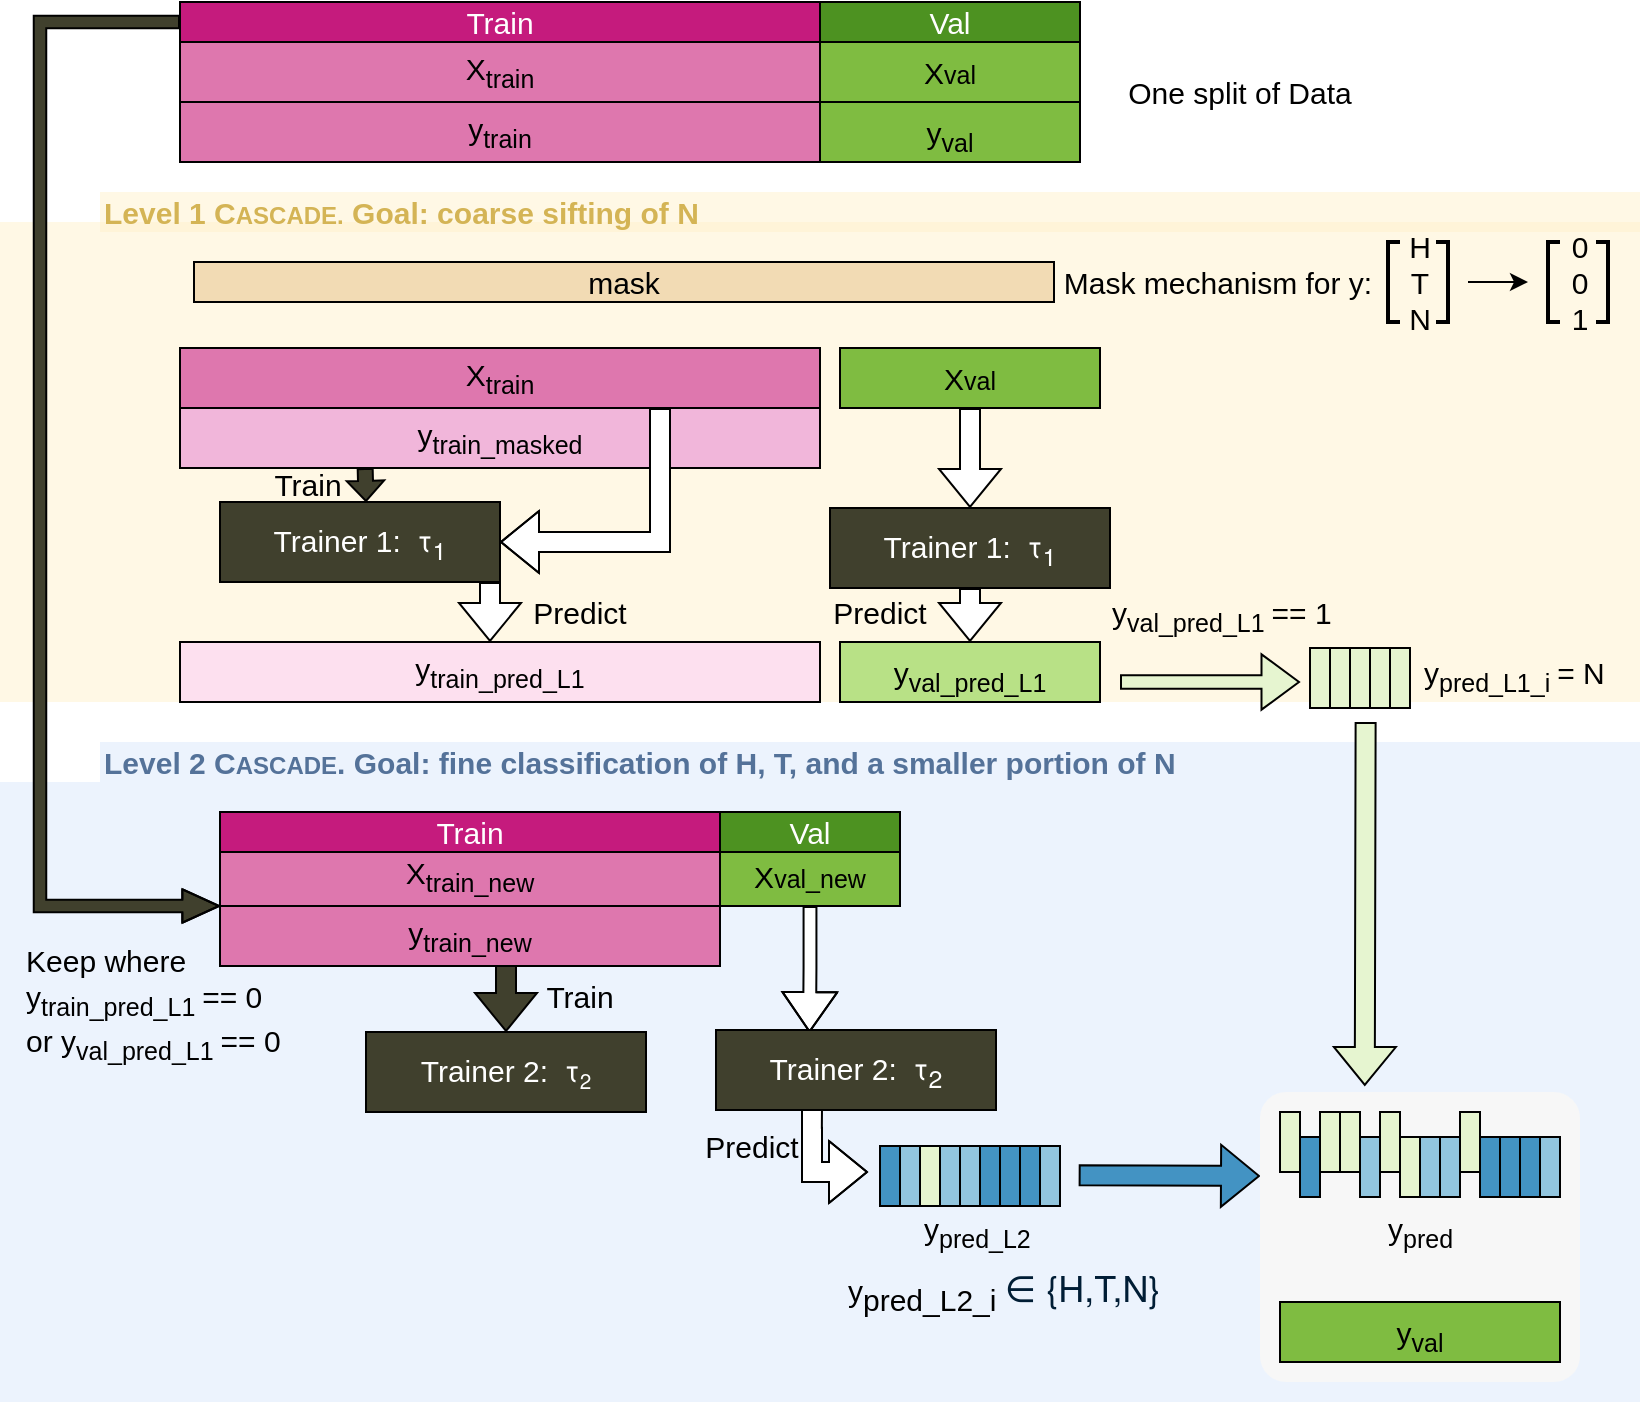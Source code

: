 <mxfile version="26.2.14">
  <diagram name="Page-1" id="dWAUJKyAPUHqVSD2c30o">
    <mxGraphModel dx="1234" dy="832" grid="1" gridSize="10" guides="1" tooltips="1" connect="1" arrows="1" fold="1" page="1" pageScale="1" pageWidth="850" pageHeight="1100" math="0" shadow="0">
      <root>
        <mxCell id="0" />
        <mxCell id="1" parent="0" />
        <mxCell id="XmK-ISircZ31_cJlSy5G-73" value="" style="rounded=1;whiteSpace=wrap;html=1;arcSize=0;fillColor=#dae8fc;strokeColor=none;opacity=50;" parent="1" vertex="1">
          <mxGeometry y="420" width="820" height="310" as="geometry" />
        </mxCell>
        <mxCell id="XmK-ISircZ31_cJlSy5G-74" value="Level 2 C&lt;font&gt;&lt;font style=&quot;font-size: 12px;&quot;&gt;ASCADE&lt;/font&gt;. Goal: fine classification of H, T, and a smaller portion of N&lt;/font&gt;" style="text;html=1;align=left;verticalAlign=middle;whiteSpace=wrap;rounded=0;fillColor=#dae8fc;strokeColor=none;opacity=50;fontStyle=1;fontColor=#547299;fontSize=15;" parent="1" vertex="1">
          <mxGeometry x="50" y="400" width="770" height="20" as="geometry" />
        </mxCell>
        <mxCell id="XmK-ISircZ31_cJlSy5G-71" value="" style="rounded=1;whiteSpace=wrap;html=1;arcSize=0;fillColor=#fff2cc;strokeColor=none;opacity=50;" parent="1" vertex="1">
          <mxGeometry y="140" width="820" height="240" as="geometry" />
        </mxCell>
        <mxCell id="XmK-ISircZ31_cJlSy5G-3" value="Train" style="rounded=0;whiteSpace=wrap;html=1;fillColor=#C51B7D;fontColor=#FFFFFF;strokeColor=default;fontSize=15;" parent="1" vertex="1">
          <mxGeometry x="90" y="30" width="320" height="20" as="geometry" />
        </mxCell>
        <mxCell id="XmK-ISircZ31_cJlSy5G-5" value="Val" style="rounded=0;whiteSpace=wrap;html=1;fillColor=#4D9221;fontColor=#FFFFFF;strokeColor=default;fontSize=15;gradientColor=none;" parent="1" vertex="1">
          <mxGeometry x="410" y="30" width="130" height="20" as="geometry" />
        </mxCell>
        <mxCell id="XmK-ISircZ31_cJlSy5G-7" value="mask" style="rounded=0;whiteSpace=wrap;html=1;fontSize=15;fillColor=#F2DBB4;" parent="1" vertex="1">
          <mxGeometry x="97" y="160" width="430" height="20" as="geometry" />
        </mxCell>
        <mxCell id="XmK-ISircZ31_cJlSy5G-8" value="Mask mechanism for y:" style="text;html=1;align=center;verticalAlign=middle;whiteSpace=wrap;rounded=0;fontSize=15;" parent="1" vertex="1">
          <mxGeometry x="529" y="155" width="160" height="30" as="geometry" />
        </mxCell>
        <mxCell id="XmK-ISircZ31_cJlSy5G-9" value="" style="strokeWidth=2;html=1;shape=mxgraph.flowchart.annotation_1;align=left;pointerEvents=1;" parent="1" vertex="1">
          <mxGeometry x="694" y="150" width="6" height="40" as="geometry" />
        </mxCell>
        <mxCell id="XmK-ISircZ31_cJlSy5G-11" value="H&lt;div&gt;T&lt;/div&gt;&lt;div&gt;N&lt;/div&gt;" style="text;html=1;align=center;verticalAlign=middle;whiteSpace=wrap;rounded=0;fontSize=15;" parent="1" vertex="1">
          <mxGeometry x="680" y="155" width="60" height="30" as="geometry" />
        </mxCell>
        <mxCell id="XmK-ISircZ31_cJlSy5G-13" value="" style="strokeWidth=2;html=1;shape=mxgraph.flowchart.annotation_1;align=left;pointerEvents=1;rotation=-180;" parent="1" vertex="1">
          <mxGeometry x="718" y="150" width="6" height="40" as="geometry" />
        </mxCell>
        <mxCell id="XmK-ISircZ31_cJlSy5G-14" value="" style="strokeWidth=2;html=1;shape=mxgraph.flowchart.annotation_1;align=left;pointerEvents=1;" parent="1" vertex="1">
          <mxGeometry x="774" y="150" width="6" height="40" as="geometry" />
        </mxCell>
        <mxCell id="XmK-ISircZ31_cJlSy5G-15" value="0&lt;div&gt;0&lt;/div&gt;&lt;div&gt;1&lt;/div&gt;" style="text;html=1;align=center;verticalAlign=middle;whiteSpace=wrap;rounded=0;fontSize=15;" parent="1" vertex="1">
          <mxGeometry x="760" y="155" width="60" height="30" as="geometry" />
        </mxCell>
        <mxCell id="XmK-ISircZ31_cJlSy5G-16" value="" style="strokeWidth=2;html=1;shape=mxgraph.flowchart.annotation_1;align=left;pointerEvents=1;rotation=-180;fontSize=15;" parent="1" vertex="1">
          <mxGeometry x="798" y="150" width="6" height="40" as="geometry" />
        </mxCell>
        <mxCell id="XmK-ISircZ31_cJlSy5G-17" value="" style="endArrow=classic;html=1;rounded=0;entryX=0;entryY=0.5;entryDx=0;entryDy=0;" parent="1" edge="1">
          <mxGeometry width="50" height="50" relative="1" as="geometry">
            <mxPoint x="734" y="170" as="sourcePoint" />
            <mxPoint x="764" y="170" as="targetPoint" />
          </mxGeometry>
        </mxCell>
        <mxCell id="WY-bexpHM8N3G8zlpBjD-25" style="edgeStyle=orthogonalEdgeStyle;rounded=0;orthogonalLoop=1;jettySize=auto;html=1;exitX=1;exitY=1;exitDx=0;exitDy=0;entryX=0.5;entryY=0;entryDx=0;entryDy=0;shape=flexArrow;fillColor=default;" parent="1" edge="1">
          <mxGeometry relative="1" as="geometry">
            <mxPoint x="245" y="320" as="sourcePoint" />
            <mxPoint x="245" y="350" as="targetPoint" />
          </mxGeometry>
        </mxCell>
        <mxCell id="XmK-ISircZ31_cJlSy5G-18" value="Trainer 1:&amp;nbsp;&lt;span style=&quot;text-align: start; caret-color: rgb(0, 29, 53); font-family: &amp;quot;Google Sans&amp;quot;, &amp;quot;Helvetica Neue&amp;quot;, sans-serif;&quot;&gt;&amp;nbsp;τ&lt;sub&gt;1&lt;/sub&gt;&lt;/span&gt;" style="rounded=0;whiteSpace=wrap;html=1;fillColor=#40402D;fontColor=#FFFFFF;strokeColor=default;labelBackgroundColor=none;fontSize=15;gradientColor=none;" parent="1" vertex="1">
          <mxGeometry x="110" y="280" width="140" height="40" as="geometry" />
        </mxCell>
        <mxCell id="WY-bexpHM8N3G8zlpBjD-24" style="edgeStyle=orthogonalEdgeStyle;rounded=0;orthogonalLoop=1;jettySize=auto;html=1;entryX=0;entryY=0;entryDx=0;entryDy=0;shape=flexArrow;fillColor=#40402D;width=6.25;endSize=5.779;endWidth=9.479;exitX=0;exitY=0.5;exitDx=0;exitDy=0;" parent="1" source="XmK-ISircZ31_cJlSy5G-3" target="XmK-ISircZ31_cJlSy5G-32" edge="1">
          <mxGeometry relative="1" as="geometry">
            <mxPoint x="80" y="40" as="sourcePoint" />
            <Array as="points">
              <mxPoint x="20" y="40" />
              <mxPoint x="20" y="482" />
            </Array>
          </mxGeometry>
        </mxCell>
        <mxCell id="XmK-ISircZ31_cJlSy5G-19" value="X&lt;sub&gt;train&lt;/sub&gt;" style="rounded=0;whiteSpace=wrap;html=1;fillColor=#DE77AE;fontColor=#000000;strokeColor=default;fontSize=15;" parent="1" vertex="1">
          <mxGeometry x="90" y="50" width="320" height="30" as="geometry" />
        </mxCell>
        <mxCell id="XmK-ISircZ31_cJlSy5G-20" value="y&lt;sub&gt;train&lt;/sub&gt;" style="rounded=0;whiteSpace=wrap;html=1;fillColor=#DE77AE;fontColor=#000000;strokeColor=default;fontSize=15;" parent="1" vertex="1">
          <mxGeometry x="90" y="80" width="320" height="30" as="geometry" />
        </mxCell>
        <mxCell id="XmK-ISircZ31_cJlSy5G-21" value="X&lt;span style=&quot;font-size: 12.5px;&quot;&gt;val&lt;/span&gt;" style="rounded=0;whiteSpace=wrap;html=1;fillColor=#7FBC41;fontColor=#000000;strokeColor=default;fontSize=15;" parent="1" vertex="1">
          <mxGeometry x="410" y="50" width="130" height="30" as="geometry" />
        </mxCell>
        <mxCell id="XmK-ISircZ31_cJlSy5G-22" value="&lt;sub&gt;&lt;span style=&quot;font-size: 15px;&quot;&gt;y&lt;sub&gt;val&lt;/sub&gt;&lt;/span&gt;&lt;/sub&gt;" style="rounded=0;whiteSpace=wrap;html=1;fillColor=#7FBC41;fontColor=#000000;strokeColor=default;fontSize=15;" parent="1" vertex="1">
          <mxGeometry x="410" y="80" width="130" height="30" as="geometry" />
        </mxCell>
        <mxCell id="XmK-ISircZ31_cJlSy5G-23" value="y&lt;sub&gt;train_masked&lt;/sub&gt;" style="rounded=0;whiteSpace=wrap;html=1;fillColor=#F1B6DA;fontColor=#000000;strokeColor=default;fontSize=15;" parent="1" vertex="1">
          <mxGeometry x="90" y="233" width="320" height="30" as="geometry" />
        </mxCell>
        <mxCell id="XmK-ISircZ31_cJlSy5G-25" value="One split of Data" style="text;html=1;align=center;verticalAlign=middle;whiteSpace=wrap;rounded=0;fontSize=15;" parent="1" vertex="1">
          <mxGeometry x="550" y="60" width="140" height="30" as="geometry" />
        </mxCell>
        <mxCell id="XmK-ISircZ31_cJlSy5G-26" value="y&lt;sub&gt;train_pred_L1&lt;/sub&gt;" style="rounded=0;whiteSpace=wrap;html=1;fillColor=#FDE0EF;fontColor=#000000;strokeColor=default;fontSize=15;" parent="1" vertex="1">
          <mxGeometry x="90" y="350" width="320" height="30" as="geometry" />
        </mxCell>
        <mxCell id="XmK-ISircZ31_cJlSy5G-27" value="X&lt;sub&gt;train&lt;/sub&gt;" style="rounded=0;whiteSpace=wrap;html=1;fillColor=#DE77AE;fontColor=#000000;strokeColor=default;fontSize=15;" parent="1" vertex="1">
          <mxGeometry x="90" y="203" width="320" height="30" as="geometry" />
        </mxCell>
        <mxCell id="WY-bexpHM8N3G8zlpBjD-9" style="edgeStyle=orthogonalEdgeStyle;rounded=0;orthogonalLoop=1;jettySize=auto;html=1;exitX=0.5;exitY=1;exitDx=0;exitDy=0;entryX=0.5;entryY=0;entryDx=0;entryDy=0;shape=flexArrow;fillColor=default;" parent="1" source="XmK-ISircZ31_cJlSy5G-28" target="WY-bexpHM8N3G8zlpBjD-8" edge="1">
          <mxGeometry relative="1" as="geometry" />
        </mxCell>
        <mxCell id="XmK-ISircZ31_cJlSy5G-28" value="X&lt;span style=&quot;font-size: 12.5px;&quot;&gt;val&lt;/span&gt;" style="rounded=0;whiteSpace=wrap;html=1;fillColor=#7FBC41;fontColor=#000000;strokeColor=default;fontSize=15;" parent="1" vertex="1">
          <mxGeometry x="420" y="203" width="130" height="30" as="geometry" />
        </mxCell>
        <mxCell id="XmK-ISircZ31_cJlSy5G-30" value="&lt;sub&gt;&lt;span style=&quot;font-size: 15px;&quot;&gt;y&lt;sub&gt;val_pred_L1&lt;/sub&gt;&lt;/span&gt;&lt;/sub&gt;" style="rounded=0;whiteSpace=wrap;html=1;fillColor=#B8E186;fontColor=#000000;strokeColor=default;fontSize=15;" parent="1" vertex="1">
          <mxGeometry x="420" y="350" width="130" height="30" as="geometry" />
        </mxCell>
        <mxCell id="WY-bexpHM8N3G8zlpBjD-31" style="edgeStyle=orthogonalEdgeStyle;rounded=0;orthogonalLoop=1;jettySize=auto;html=1;exitX=0.572;exitY=0.975;exitDx=0;exitDy=0;entryX=0.5;entryY=0;entryDx=0;entryDy=0;exitPerimeter=0;shape=flexArrow;fillColor=#40402D;" parent="1" source="XmK-ISircZ31_cJlSy5G-32" target="XmK-ISircZ31_cJlSy5G-36" edge="1">
          <mxGeometry relative="1" as="geometry">
            <Array as="points" />
          </mxGeometry>
        </mxCell>
        <mxCell id="XmK-ISircZ31_cJlSy5G-32" value="y&lt;sub&gt;train_new&lt;/sub&gt;" style="rounded=0;whiteSpace=wrap;html=1;fillColor=#DE77AE;fontColor=#000000;strokeColor=default;fontSize=15;" parent="1" vertex="1">
          <mxGeometry x="110" y="482" width="250" height="30" as="geometry" />
        </mxCell>
        <mxCell id="XmK-ISircZ31_cJlSy5G-34" value="X&lt;sub&gt;train_new&lt;/sub&gt;" style="rounded=0;whiteSpace=wrap;html=1;fillColor=#DE77AE;fontColor=#000000;strokeColor=default;fontSize=15;" parent="1" vertex="1">
          <mxGeometry x="110" y="452" width="250" height="30" as="geometry" />
        </mxCell>
        <mxCell id="XmK-ISircZ31_cJlSy5G-35" value="X&lt;span style=&quot;font-size: 12.5px;&quot;&gt;val_new&lt;/span&gt;" style="rounded=0;whiteSpace=wrap;html=1;fillColor=#7FBC41;fontColor=#000000;strokeColor=default;fontSize=15;" parent="1" vertex="1">
          <mxGeometry x="360" y="452" width="90" height="30" as="geometry" />
        </mxCell>
        <mxCell id="XmK-ISircZ31_cJlSy5G-36" value="Trainer 2:&amp;nbsp;&lt;span style=&quot;text-align: start; caret-color: rgb(0, 29, 53); font-family: &amp;quot;Google Sans&amp;quot;, &amp;quot;Helvetica Neue&amp;quot;, sans-serif;&quot;&gt;&amp;nbsp;τ&lt;span style=&quot;font-size: 12.5px;&quot;&gt;&lt;sub&gt;2&lt;/sub&gt;&lt;/span&gt;&lt;/span&gt;" style="rounded=0;whiteSpace=wrap;html=1;fillColor=#40402D;fontColor=#FFFFFF;strokeColor=default;labelBackgroundColor=none;fontSize=15;gradientColor=none;" parent="1" vertex="1">
          <mxGeometry x="183" y="545" width="140" height="40" as="geometry" />
        </mxCell>
        <mxCell id="XmK-ISircZ31_cJlSy5G-37" value="" style="rounded=0;whiteSpace=wrap;html=1;fillColor=#4393C3;fontColor=#FFFFFF;strokeColor=default;fontSize=15;" parent="1" vertex="1">
          <mxGeometry x="440" y="602" width="10" height="30" as="geometry" />
        </mxCell>
        <mxCell id="XmK-ISircZ31_cJlSy5G-39" value="&lt;span style=&quot;caret-color: rgb(0, 0, 0); color: rgb(0, 0, 0); font-family: Helvetica; font-style: normal; font-variant-caps: normal; font-weight: 400; letter-spacing: normal; text-align: center; text-indent: 0px; text-transform: none; white-space: normal; word-spacing: 0px; -webkit-text-stroke-width: 0px; text-decoration: none; float: none; display: inline !important;&quot;&gt;y&lt;/span&gt;&lt;sub style=&quot;caret-color: rgb(0, 0, 0); color: rgb(0, 0, 0); font-family: Helvetica; font-style: normal; font-variant-caps: normal; font-weight: 400; letter-spacing: normal; text-align: center; text-indent: 0px; text-transform: none; white-space: normal; word-spacing: 0px; -webkit-text-stroke-width: 0px; text-decoration: none;&quot;&gt;pred_L1_i&amp;nbsp;&lt;/sub&gt;&lt;span style=&quot;caret-color: rgb(0, 0, 0); color: rgb(0, 0, 0); font-family: Helvetica; font-style: normal; font-variant-caps: normal; font-weight: 400; letter-spacing: normal; text-align: center; text-indent: 0px; text-transform: none; white-space: normal; word-spacing: 0px; -webkit-text-stroke-width: 0px; text-decoration: none;&quot;&gt;= N&lt;/span&gt;" style="text;whiteSpace=wrap;html=1;labelBackgroundColor=none;fontSize=15;" parent="1" vertex="1">
          <mxGeometry x="710" y="350" width="100" height="40" as="geometry" />
        </mxCell>
        <mxCell id="XmK-ISircZ31_cJlSy5G-58" value="&lt;span style=&quot;caret-color: rgb(0, 0, 0); color: rgb(0, 0, 0); font-family: Helvetica; font-size: 15px; font-style: normal; font-variant-caps: normal; font-weight: 400; letter-spacing: normal; text-align: center; text-indent: 0px; text-transform: none; white-space: normal; word-spacing: 0px; -webkit-text-stroke-width: 0px; text-decoration: none; float: none; display: inline !important;&quot;&gt;y&lt;/span&gt;&lt;sub style=&quot;caret-color: rgb(0, 0, 0); color: rgb(0, 0, 0); font-family: Helvetica; font-style: normal; font-variant-caps: normal; font-weight: 400; letter-spacing: normal; text-align: center; text-indent: 0px; text-transform: none; white-space: normal; word-spacing: 0px; -webkit-text-stroke-width: 0px; text-decoration: none;&quot;&gt;pred&lt;/sub&gt;" style="text;whiteSpace=wrap;html=1;labelBackgroundColor=none;" parent="1" vertex="1">
          <mxGeometry x="683" y="615" width="100" height="40" as="geometry" />
        </mxCell>
        <mxCell id="XmK-ISircZ31_cJlSy5G-60" value="&lt;span style=&quot;caret-color: rgb(0, 0, 0); color: rgb(0, 0, 0); font-family: Helvetica; font-style: normal; font-variant-caps: normal; font-weight: 400; letter-spacing: normal; text-align: center; text-indent: 0px; text-transform: none; white-space: normal; word-spacing: 0px; -webkit-text-stroke-width: 0px; text-decoration: none; float: none; display: inline !important;&quot;&gt;y&lt;/span&gt;&lt;sub style=&quot;caret-color: rgb(0, 0, 0); color: rgb(0, 0, 0); font-family: Helvetica; font-style: normal; font-variant-caps: normal; font-weight: 400; letter-spacing: normal; text-align: center; text-indent: 0px; text-transform: none; white-space: normal; word-spacing: 0px; -webkit-text-stroke-width: 0px; text-decoration: none;&quot;&gt;val_pred_L1 &lt;/sub&gt;&lt;span style=&quot;caret-color: rgb(0, 0, 0); color: rgb(0, 0, 0); font-family: Helvetica; font-style: normal; font-variant-caps: normal; font-weight: 400; letter-spacing: normal; text-align: center; text-indent: 0px; text-transform: none; white-space: normal; word-spacing: 0px; -webkit-text-stroke-width: 0px; text-decoration: none;&quot;&gt;== 1&lt;/span&gt;" style="text;whiteSpace=wrap;html=1;labelBackgroundColor=none;fontSize=15;" parent="1" vertex="1">
          <mxGeometry x="554" y="320" width="131" height="40" as="geometry" />
        </mxCell>
        <mxCell id="XmK-ISircZ31_cJlSy5G-64" value="&lt;span style=&quot;caret-color: rgb(0, 0, 0); color: rgb(0, 0, 0); font-family: Helvetica; font-style: normal; font-variant-caps: normal; font-weight: 400; letter-spacing: normal; text-align: center; text-indent: 0px; text-transform: none; white-space: normal; word-spacing: 0px; -webkit-text-stroke-width: 0px; text-decoration: none; float: none; display: inline !important;&quot;&gt;Keep where y&lt;/span&gt;&lt;sub style=&quot;caret-color: rgb(0, 0, 0); color: rgb(0, 0, 0); font-family: Helvetica; font-style: normal; font-variant-caps: normal; font-weight: 400; letter-spacing: normal; text-align: center; text-indent: 0px; text-transform: none; white-space: normal; word-spacing: 0px; -webkit-text-stroke-width: 0px; text-decoration: none;&quot;&gt;train_pred_L1 &lt;/sub&gt;&lt;span style=&quot;caret-color: rgb(0, 0, 0); color: rgb(0, 0, 0); font-family: Helvetica; font-style: normal; font-variant-caps: normal; font-weight: 400; letter-spacing: normal; text-align: center; text-indent: 0px; text-transform: none; white-space: normal; word-spacing: 0px; -webkit-text-stroke-width: 0px; text-decoration: none;&quot;&gt;== 0 or&amp;nbsp;&lt;/span&gt;&lt;span style=&quot;text-align: center; float: none; caret-color: rgb(0, 0, 0); color: rgb(0, 0, 0); display: inline !important;&quot;&gt;y&lt;/span&gt;&lt;sub style=&quot;text-align: center; caret-color: rgb(0, 0, 0); color: rgb(0, 0, 0);&quot;&gt;val_pred_L1&amp;nbsp;&lt;/sub&gt;&lt;span style=&quot;text-align: center; caret-color: rgb(0, 0, 0); color: rgb(0, 0, 0);&quot;&gt;== 0&lt;/span&gt;" style="text;whiteSpace=wrap;html=1;labelBackgroundColor=none;fontSize=15;" parent="1" vertex="1">
          <mxGeometry x="11" y="494" width="150" height="75" as="geometry" />
        </mxCell>
        <mxCell id="XmK-ISircZ31_cJlSy5G-72" value="Level 1 C&lt;font&gt;&lt;font style=&quot;font-size: 12px;&quot;&gt;ASCADE.&lt;/font&gt;&lt;/font&gt;&lt;font&gt;&amp;nbsp;Goal: coarse sifting of N &amp;nbsp;&lt;/font&gt;" style="text;html=1;align=left;verticalAlign=middle;whiteSpace=wrap;rounded=0;fillColor=#fff2cc;strokeColor=none;opacity=50;fontColor=#D4B455;fontStyle=1;fontSize=15;" parent="1" vertex="1">
          <mxGeometry x="50" y="125" width="770" height="20" as="geometry" />
        </mxCell>
        <mxCell id="XmK-ISircZ31_cJlSy5G-75" value="" style="shape=flexArrow;endArrow=classic;html=1;rounded=0;fillColor=#E6F5D0;" parent="1" edge="1">
          <mxGeometry width="50" height="50" relative="1" as="geometry">
            <mxPoint x="682.81" y="390" as="sourcePoint" />
            <mxPoint x="682.39" y="572" as="targetPoint" />
          </mxGeometry>
        </mxCell>
        <mxCell id="XmK-ISircZ31_cJlSy5G-76" value="" style="shape=flexArrow;endArrow=classic;html=1;rounded=0;fillColor=#4393C3;" parent="1" edge="1">
          <mxGeometry width="50" height="50" relative="1" as="geometry">
            <mxPoint x="539.33" y="616.58" as="sourcePoint" />
            <mxPoint x="630" y="617" as="targetPoint" />
          </mxGeometry>
        </mxCell>
        <mxCell id="tyUhhbc_BJ0rP1aiJ5RJ-2" value="&lt;span style=&quot;caret-color: rgb(255, 255, 255); font-family: Helvetica; font-style: normal; font-variant-caps: normal; font-weight: 400; letter-spacing: normal; text-align: center; text-indent: 0px; text-transform: none; white-space: normal; word-spacing: 0px; -webkit-text-stroke-width: 0px; text-decoration: none;&quot;&gt;y&lt;/span&gt;&lt;sub style=&quot;caret-color: rgb(255, 255, 255); font-family: Helvetica; font-style: normal; font-variant-caps: normal; font-weight: 400; letter-spacing: normal; text-align: center; text-indent: 0px; text-transform: none; white-space: normal; word-spacing: 0px; -webkit-text-stroke-width: 0px; text-decoration: none;&quot;&gt;pred_L2&lt;/sub&gt;" style="text;whiteSpace=wrap;html=1;fontColor=default;fontSize=15;" parent="1" vertex="1">
          <mxGeometry x="460" y="627.5" width="80" height="40" as="geometry" />
        </mxCell>
        <mxCell id="tyUhhbc_BJ0rP1aiJ5RJ-3" value="" style="rounded=0;whiteSpace=wrap;html=1;fillColor=#92C5DE;fontColor=#FFFFFF;strokeColor=default;fontSize=15;" parent="1" vertex="1">
          <mxGeometry x="450" y="602" width="10" height="30" as="geometry" />
        </mxCell>
        <mxCell id="tyUhhbc_BJ0rP1aiJ5RJ-4" value="" style="rounded=0;whiteSpace=wrap;html=1;fillColor=#E6F5D0;fontColor=#000000;strokeColor=default;fontSize=15;" parent="1" vertex="1">
          <mxGeometry x="460" y="602" width="10" height="30" as="geometry" />
        </mxCell>
        <mxCell id="tyUhhbc_BJ0rP1aiJ5RJ-6" value="" style="rounded=0;whiteSpace=wrap;html=1;fillColor=#92C5DE;fontColor=#FFFFFF;strokeColor=default;fontSize=15;" parent="1" vertex="1">
          <mxGeometry x="480" y="602" width="10" height="30" as="geometry" />
        </mxCell>
        <mxCell id="XmK-ISircZ31_cJlSy5G-77" value="" style="rounded=1;whiteSpace=wrap;html=1;strokeColor=none;fillColor=#F7F7F7;arcSize=9;" parent="1" vertex="1">
          <mxGeometry x="630" y="575" width="160" height="145" as="geometry" />
        </mxCell>
        <mxCell id="XmK-ISircZ31_cJlSy5G-41" value="" style="rounded=0;whiteSpace=wrap;html=1;fillColor=#E6F5D0;fontColor=#000000;strokeColor=default;fontSize=15;" parent="1" vertex="1">
          <mxGeometry x="660" y="585" width="10" height="30" as="geometry" />
        </mxCell>
        <mxCell id="XmK-ISircZ31_cJlSy5G-43" value="" style="rounded=0;whiteSpace=wrap;html=1;fillColor=#E6F5D0;fontColor=#000000;strokeColor=default;fontSize=15;" parent="1" vertex="1">
          <mxGeometry x="670" y="585" width="10" height="30" as="geometry" />
        </mxCell>
        <mxCell id="XmK-ISircZ31_cJlSy5G-44" value="" style="rounded=0;whiteSpace=wrap;html=1;fillColor=#E6F5D0;fontColor=#000000;strokeColor=default;fontSize=15;" parent="1" vertex="1">
          <mxGeometry x="690" y="585" width="10" height="30" as="geometry" />
        </mxCell>
        <mxCell id="XmK-ISircZ31_cJlSy5G-51" value="" style="rounded=0;whiteSpace=wrap;html=1;fillColor=#E6F5D0;fontColor=#000000;strokeColor=default;fontSize=15;" parent="1" vertex="1">
          <mxGeometry x="730" y="585" width="10" height="30" as="geometry" />
        </mxCell>
        <mxCell id="XmK-ISircZ31_cJlSy5G-52" value="" style="rounded=0;whiteSpace=wrap;html=1;fillColor=#E6F5D0;fontColor=#000000;strokeColor=default;fontSize=15;" parent="1" vertex="1">
          <mxGeometry x="640" y="585" width="10" height="30" as="geometry" />
        </mxCell>
        <mxCell id="tyUhhbc_BJ0rP1aiJ5RJ-7" value="" style="rounded=0;whiteSpace=wrap;html=1;fillColor=#4393C3;fontColor=#FFFFFF;strokeColor=default;fontSize=15;" parent="1" vertex="1">
          <mxGeometry x="490" y="602" width="10" height="30" as="geometry" />
        </mxCell>
        <mxCell id="tyUhhbc_BJ0rP1aiJ5RJ-9" value="" style="rounded=0;whiteSpace=wrap;html=1;fillColor=#92C5DE;fontColor=#FFFFFF;strokeColor=default;fontSize=15;" parent="1" vertex="1">
          <mxGeometry x="470" y="602" width="10" height="30" as="geometry" />
        </mxCell>
        <mxCell id="tyUhhbc_BJ0rP1aiJ5RJ-11" value="" style="rounded=0;whiteSpace=wrap;html=1;fillColor=#4393C3;fontColor=#FFFFFF;strokeColor=default;fontSize=15;" parent="1" vertex="1">
          <mxGeometry x="500" y="602" width="10" height="30" as="geometry" />
        </mxCell>
        <mxCell id="tyUhhbc_BJ0rP1aiJ5RJ-12" value="" style="rounded=0;whiteSpace=wrap;html=1;fillColor=#4393C3;fontColor=#FFFFFF;strokeColor=default;fontSize=15;" parent="1" vertex="1">
          <mxGeometry x="510" y="602" width="10" height="30" as="geometry" />
        </mxCell>
        <mxCell id="tyUhhbc_BJ0rP1aiJ5RJ-14" value="" style="rounded=0;whiteSpace=wrap;html=1;fillColor=#92C5DE;fontColor=#FFFFFF;strokeColor=default;fontSize=15;" parent="1" vertex="1">
          <mxGeometry x="520" y="602" width="10" height="30" as="geometry" />
        </mxCell>
        <mxCell id="tyUhhbc_BJ0rP1aiJ5RJ-15" value="" style="rounded=0;whiteSpace=wrap;html=1;fillColor=#4393C3;fontColor=#FFFFFF;strokeColor=default;fontSize=15;" parent="1" vertex="1">
          <mxGeometry x="650" y="597.5" width="10" height="30" as="geometry" />
        </mxCell>
        <mxCell id="tyUhhbc_BJ0rP1aiJ5RJ-16" value="" style="rounded=0;whiteSpace=wrap;html=1;fillColor=#92C5DE;fontColor=#FFFFFF;strokeColor=default;fontSize=15;" parent="1" vertex="1">
          <mxGeometry x="680" y="597.5" width="10" height="30" as="geometry" />
        </mxCell>
        <mxCell id="tyUhhbc_BJ0rP1aiJ5RJ-17" value="" style="rounded=0;whiteSpace=wrap;html=1;fillColor=#E6F5D0;fontColor=#000000;strokeColor=default;fontSize=15;" parent="1" vertex="1">
          <mxGeometry x="700" y="597.5" width="10" height="30" as="geometry" />
        </mxCell>
        <mxCell id="tyUhhbc_BJ0rP1aiJ5RJ-18" value="" style="rounded=0;whiteSpace=wrap;html=1;fillColor=#92C5DE;fontColor=#FFFFFF;strokeColor=default;fontSize=15;" parent="1" vertex="1">
          <mxGeometry x="710" y="597.5" width="10" height="30" as="geometry" />
        </mxCell>
        <mxCell id="tyUhhbc_BJ0rP1aiJ5RJ-19" value="" style="rounded=0;whiteSpace=wrap;html=1;fillColor=#4393C3;fontColor=#FFFFFF;strokeColor=default;fontSize=15;" parent="1" vertex="1">
          <mxGeometry x="740" y="597.5" width="10" height="30" as="geometry" />
        </mxCell>
        <mxCell id="tyUhhbc_BJ0rP1aiJ5RJ-20" value="" style="rounded=0;whiteSpace=wrap;html=1;fillColor=#92C5DE;fontColor=#FFFFFF;strokeColor=default;fontSize=15;" parent="1" vertex="1">
          <mxGeometry x="720" y="597.5" width="10" height="30" as="geometry" />
        </mxCell>
        <mxCell id="tyUhhbc_BJ0rP1aiJ5RJ-21" value="" style="rounded=0;whiteSpace=wrap;html=1;fillColor=#4393C3;fontColor=#FFFFFF;strokeColor=default;fontSize=15;" parent="1" vertex="1">
          <mxGeometry x="750" y="597.5" width="10" height="30" as="geometry" />
        </mxCell>
        <mxCell id="tyUhhbc_BJ0rP1aiJ5RJ-22" value="" style="rounded=0;whiteSpace=wrap;html=1;fillColor=#4393C3;fontColor=#FFFFFF;strokeColor=default;fontSize=15;" parent="1" vertex="1">
          <mxGeometry x="760" y="597.5" width="10" height="30" as="geometry" />
        </mxCell>
        <mxCell id="tyUhhbc_BJ0rP1aiJ5RJ-23" value="" style="rounded=0;whiteSpace=wrap;html=1;fillColor=#92C5DE;fontColor=#FFFFFF;strokeColor=default;fontSize=15;" parent="1" vertex="1">
          <mxGeometry x="770" y="597.5" width="10" height="30" as="geometry" />
        </mxCell>
        <mxCell id="tyUhhbc_BJ0rP1aiJ5RJ-25" value="&lt;span style=&quot;caret-color: rgb(255, 255, 255); font-family: Helvetica; font-style: normal; font-variant-caps: normal; font-weight: 400; letter-spacing: normal; text-align: center; text-indent: 0px; text-transform: none; white-space: normal; word-spacing: 0px; -webkit-text-stroke-width: 0px; text-decoration: none;&quot;&gt;y&lt;/span&gt;&lt;sub style=&quot;caret-color: rgb(255, 255, 255); font-family: Helvetica; font-style: normal; font-variant-caps: normal; font-weight: 400; letter-spacing: normal; text-align: center; text-indent: 0px; text-transform: none; white-space: normal; word-spacing: 0px; -webkit-text-stroke-width: 0px; text-decoration: none;&quot;&gt;pred&lt;/sub&gt;" style="text;whiteSpace=wrap;html=1;fontColor=default;fontSize=15;" parent="1" vertex="1">
          <mxGeometry x="692" y="627.5" width="46" height="40" as="geometry" />
        </mxCell>
        <mxCell id="WY-bexpHM8N3G8zlpBjD-3" value="Train" style="text;html=1;align=center;verticalAlign=middle;whiteSpace=wrap;rounded=0;fontSize=15;" parent="1" vertex="1">
          <mxGeometry x="124.0" y="256" width="60" height="30" as="geometry" />
        </mxCell>
        <mxCell id="WY-bexpHM8N3G8zlpBjD-5" style="edgeStyle=orthogonalEdgeStyle;rounded=0;orthogonalLoop=1;jettySize=auto;html=1;exitX=0.75;exitY=0;exitDx=0;exitDy=0;entryX=1;entryY=0.5;entryDx=0;entryDy=0;shape=flexArrow;fillColor=default;" parent="1" source="XmK-ISircZ31_cJlSy5G-23" target="XmK-ISircZ31_cJlSy5G-18" edge="1">
          <mxGeometry relative="1" as="geometry">
            <Array as="points">
              <mxPoint x="330" y="300" />
            </Array>
          </mxGeometry>
        </mxCell>
        <mxCell id="WY-bexpHM8N3G8zlpBjD-7" value="Predict" style="text;html=1;align=center;verticalAlign=middle;whiteSpace=wrap;rounded=0;fontSize=15;" parent="1" vertex="1">
          <mxGeometry x="260" y="320" width="60" height="30" as="geometry" />
        </mxCell>
        <mxCell id="WY-bexpHM8N3G8zlpBjD-10" style="edgeStyle=orthogonalEdgeStyle;rounded=0;orthogonalLoop=1;jettySize=auto;html=1;exitX=0.5;exitY=1;exitDx=0;exitDy=0;entryX=0.5;entryY=0;entryDx=0;entryDy=0;shape=flexArrow;fillColor=default;" parent="1" source="WY-bexpHM8N3G8zlpBjD-8" target="XmK-ISircZ31_cJlSy5G-30" edge="1">
          <mxGeometry relative="1" as="geometry" />
        </mxCell>
        <mxCell id="WY-bexpHM8N3G8zlpBjD-8" value="Trainer 1:&amp;nbsp;&lt;span style=&quot;text-align: start; caret-color: rgb(0, 29, 53); font-family: &amp;quot;Google Sans&amp;quot;, &amp;quot;Helvetica Neue&amp;quot;, sans-serif;&quot;&gt;&amp;nbsp;τ&lt;sub&gt;1&lt;/sub&gt;&lt;/span&gt;" style="rounded=0;whiteSpace=wrap;html=1;fillColor=#40402D;fontColor=#FFFFFF;strokeColor=default;labelBackgroundColor=none;fontSize=15;gradientColor=none;" parent="1" vertex="1">
          <mxGeometry x="415" y="283" width="140" height="40" as="geometry" />
        </mxCell>
        <mxCell id="WY-bexpHM8N3G8zlpBjD-11" value="Predict" style="text;html=1;align=center;verticalAlign=middle;whiteSpace=wrap;rounded=0;fontSize=15;" parent="1" vertex="1">
          <mxGeometry x="410" y="320" width="60" height="30" as="geometry" />
        </mxCell>
        <mxCell id="WY-bexpHM8N3G8zlpBjD-12" value="" style="rounded=0;whiteSpace=wrap;html=1;fillColor=#E6F5D0;fontColor=#000000;strokeColor=default;fontSize=15;" parent="1" vertex="1">
          <mxGeometry x="675" y="353" width="10" height="30" as="geometry" />
        </mxCell>
        <mxCell id="WY-bexpHM8N3G8zlpBjD-13" value="" style="rounded=0;whiteSpace=wrap;html=1;fillColor=#E6F5D0;fontColor=#000000;strokeColor=default;fontSize=15;" parent="1" vertex="1">
          <mxGeometry x="685" y="353" width="10" height="30" as="geometry" />
        </mxCell>
        <mxCell id="WY-bexpHM8N3G8zlpBjD-14" value="" style="rounded=0;whiteSpace=wrap;html=1;fillColor=#E6F5D0;fontColor=#000000;strokeColor=default;fontSize=15;" parent="1" vertex="1">
          <mxGeometry x="665" y="353" width="10" height="30" as="geometry" />
        </mxCell>
        <mxCell id="WY-bexpHM8N3G8zlpBjD-15" value="" style="rounded=0;whiteSpace=wrap;html=1;fillColor=#E6F5D0;fontColor=#000000;strokeColor=default;fontSize=15;" parent="1" vertex="1">
          <mxGeometry x="695" y="353" width="10" height="30" as="geometry" />
        </mxCell>
        <mxCell id="WY-bexpHM8N3G8zlpBjD-16" value="" style="rounded=0;whiteSpace=wrap;html=1;fillColor=#E6F5D0;fontColor=#000000;strokeColor=default;fontSize=15;" parent="1" vertex="1">
          <mxGeometry x="655" y="353" width="10" height="30" as="geometry" />
        </mxCell>
        <mxCell id="WY-bexpHM8N3G8zlpBjD-18" value="Train" style="text;html=1;align=center;verticalAlign=middle;whiteSpace=wrap;rounded=0;fontSize=15;" parent="1" vertex="1">
          <mxGeometry x="260" y="512" width="60" height="30" as="geometry" />
        </mxCell>
        <mxCell id="WY-bexpHM8N3G8zlpBjD-33" style="edgeStyle=orthogonalEdgeStyle;rounded=0;orthogonalLoop=1;jettySize=auto;html=1;exitX=0.5;exitY=1;exitDx=0;exitDy=0;entryX=0.334;entryY=0.032;entryDx=0;entryDy=0;shape=flexArrow;fillColor=default;width=6.429;endSize=6.236;entryPerimeter=0;" parent="1" source="XmK-ISircZ31_cJlSy5G-35" target="WY-bexpHM8N3G8zlpBjD-35" edge="1">
          <mxGeometry relative="1" as="geometry">
            <mxPoint x="428" y="494" as="sourcePoint" />
          </mxGeometry>
        </mxCell>
        <mxCell id="WY-bexpHM8N3G8zlpBjD-34" style="edgeStyle=orthogonalEdgeStyle;rounded=0;orthogonalLoop=1;jettySize=auto;html=1;exitX=0.339;exitY=0.996;exitDx=0;exitDy=0;entryX=0.5;entryY=0;entryDx=0;entryDy=0;shape=flexArrow;fillColor=default;exitPerimeter=0;" parent="1" edge="1">
          <mxGeometry relative="1" as="geometry">
            <mxPoint x="434" y="615" as="targetPoint" />
            <mxPoint x="411.46" y="587.84" as="sourcePoint" />
            <Array as="points">
              <mxPoint x="406" y="588" />
              <mxPoint x="406" y="615" />
            </Array>
          </mxGeometry>
        </mxCell>
        <mxCell id="WY-bexpHM8N3G8zlpBjD-35" value="Trainer 2:&amp;nbsp;&lt;span style=&quot;text-align: start; caret-color: rgb(0, 29, 53); font-family: &amp;quot;Google Sans&amp;quot;, &amp;quot;Helvetica Neue&amp;quot;, sans-serif;&quot;&gt;&amp;nbsp;τ&lt;sub&gt;2&lt;/sub&gt;&lt;/span&gt;" style="rounded=0;whiteSpace=wrap;html=1;fillColor=#40402D;fontColor=#FFFFFF;strokeColor=default;labelBackgroundColor=none;fontSize=15;gradientColor=none;" parent="1" vertex="1">
          <mxGeometry x="358" y="544" width="140" height="40" as="geometry" />
        </mxCell>
        <mxCell id="WY-bexpHM8N3G8zlpBjD-36" value="Predict" style="text;html=1;align=center;verticalAlign=middle;whiteSpace=wrap;rounded=0;fontSize=15;" parent="1" vertex="1">
          <mxGeometry x="346" y="587" width="60" height="30" as="geometry" />
        </mxCell>
        <mxCell id="WY-bexpHM8N3G8zlpBjD-37" style="edgeStyle=orthogonalEdgeStyle;rounded=0;orthogonalLoop=1;jettySize=auto;html=1;exitX=0.572;exitY=0.975;exitDx=0;exitDy=0;exitPerimeter=0;shape=flexArrow;fillColor=#40402D;width=7.5;endSize=3.029;endWidth=10.208;" parent="1" edge="1">
          <mxGeometry relative="1" as="geometry">
            <mxPoint x="182.58" y="263" as="sourcePoint" />
            <mxPoint x="183" y="280" as="targetPoint" />
            <Array as="points" />
          </mxGeometry>
        </mxCell>
        <mxCell id="WY-bexpHM8N3G8zlpBjD-38" value="" style="shape=flexArrow;endArrow=classic;html=1;rounded=0;fillColor=#E6F5D0;width=6.667;endSize=5.917;" parent="1" edge="1">
          <mxGeometry width="50" height="50" relative="1" as="geometry">
            <mxPoint x="560" y="370" as="sourcePoint" />
            <mxPoint x="650" y="370" as="targetPoint" />
          </mxGeometry>
        </mxCell>
        <mxCell id="WY-bexpHM8N3G8zlpBjD-41" value="&lt;sub&gt;&lt;span style=&quot;font-size: 15px;&quot;&gt;y&lt;sub&gt;val&lt;/sub&gt;&lt;/span&gt;&lt;/sub&gt;" style="rounded=0;whiteSpace=wrap;html=1;fillColor=#7FBC41;fontColor=#000000;strokeColor=default;fontSize=15;" parent="1" vertex="1">
          <mxGeometry x="640" y="680" width="140" height="30" as="geometry" />
        </mxCell>
        <mxCell id="WY-bexpHM8N3G8zlpBjD-46" value="Train" style="rounded=0;whiteSpace=wrap;html=1;fillColor=#C51B7D;fontColor=#FFFFFF;strokeColor=default;fontSize=15;" parent="1" vertex="1">
          <mxGeometry x="110" y="435" width="250" height="20" as="geometry" />
        </mxCell>
        <mxCell id="WY-bexpHM8N3G8zlpBjD-47" value="Val" style="rounded=0;whiteSpace=wrap;html=1;fillColor=#4D9221;fontColor=#FFFFFF;strokeColor=default;fontSize=15;gradientColor=none;" parent="1" vertex="1">
          <mxGeometry x="360" y="435" width="90" height="20" as="geometry" />
        </mxCell>
        <mxCell id="WY-bexpHM8N3G8zlpBjD-48" value="&lt;span style=&quot;font-style: normal; font-variant-caps: normal; font-weight: 400; letter-spacing: normal; text-align: start; text-indent: 0px; text-transform: none; white-space: normal; word-spacing: 0px; -webkit-text-stroke-width: 0px; text-decoration: none; caret-color: rgb(0, 29, 53); color: rgb(0, 29, 53); font-family: &amp;quot;Google Sans&amp;quot;, &amp;quot;Helvetica Neue&amp;quot;, sans-serif; font-size: 18px; float: none; display: inline !important;&quot;&gt;&lt;span style=&quot;color: rgb(0, 0, 0); font-family: Helvetica; caret-color: rgb(255, 255, 255); font-size: 15px; text-align: center;&quot;&gt;y&lt;/span&gt;&lt;sub style=&quot;color: rgb(0, 0, 0); font-family: Helvetica; caret-color: rgb(255, 255, 255); text-align: center;&quot;&gt;pred_L2_i&amp;nbsp;&lt;/sub&gt;∈ {H,T,N}&lt;/span&gt;" style="text;whiteSpace=wrap;html=1;labelBackgroundColor=none;" parent="1" vertex="1">
          <mxGeometry x="421.5" y="655" width="167" height="40" as="geometry" />
        </mxCell>
      </root>
    </mxGraphModel>
  </diagram>
</mxfile>
